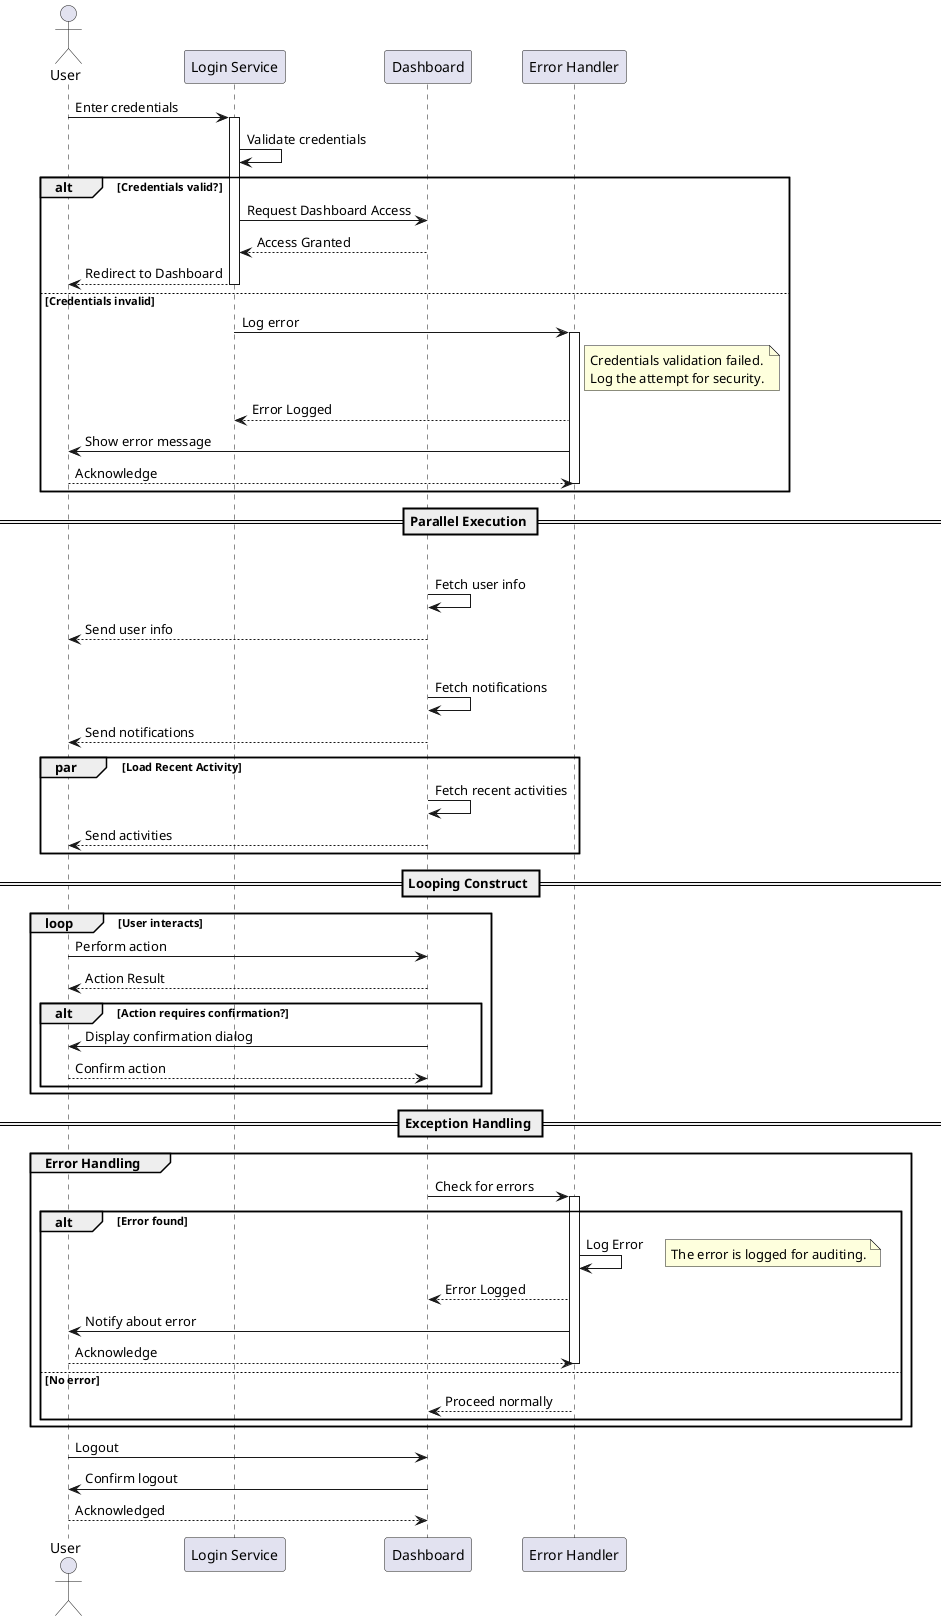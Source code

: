 @startuml

actor User
participant "Login Service" as LS
participant "Dashboard" as DB
participant "Error Handler" as EH

User -> LS: Enter credentials
activate LS
LS -> LS: Validate credentials

alt Credentials valid?
    LS -> DB: Request Dashboard Access
    DB --> LS: Access Granted
    LS --> User: Redirect to Dashboard
    deactivate LS
else Credentials invalid
    LS -> EH: Log error
    activate EH
    note right of EH
        Credentials validation failed.
        Log the attempt for security.
    end note
    EH --> LS: Error Logged
    EH -> User: Show error message
    User --> EH: Acknowledge
    deactivate EH
    deactivate LS
end alt

== Parallel Execution ==
par Load User Data
    DB -> DB: Fetch user info
    DB --> User: Send user info
par Load Notifications
    DB -> DB: Fetch notifications
    DB --> User: Send notifications
par Load Recent Activity
    DB -> DB: Fetch recent activities
    DB --> User: Send activities
end par

== Looping Construct ==
loop User interacts
    User -> DB: Perform action
    DB --> User: Action Result
    alt Action requires confirmation?
        DB -> User: Display confirmation dialog
        User --> DB: Confirm action
    end alt
end loop

== Exception Handling ==
group Error Handling
    DB -> EH: Check for errors
    activate EH
    alt Error found
        EH -> EH: Log Error
        note right
            The error is logged for auditing.
        end note
        EH --> DB: Error Logged
        EH -> User: Notify about error
        User --> EH: Acknowledge
        deactivate EH
    else No error
        EH --> DB: Proceed normally
    end alt
end group

User -> DB: Logout
DB -> User: Confirm logout
User --> DB: Acknowledged
deactivate DB

@enduml
